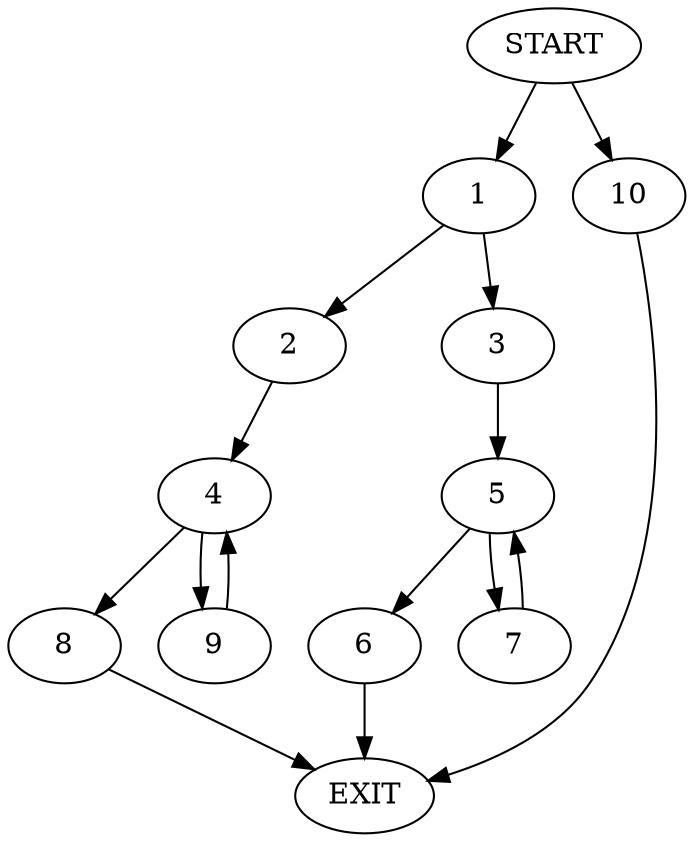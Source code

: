 digraph {
0 [label="START"]
11 [label="EXIT"]
0 -> 1
1 -> 2
1 -> 3
2 -> 4
3 -> 5
5 -> 6
5 -> 7
7 -> 5
6 -> 11
4 -> 8
4 -> 9
8 -> 11
9 -> 4
0 -> 10
10 -> 11
}
